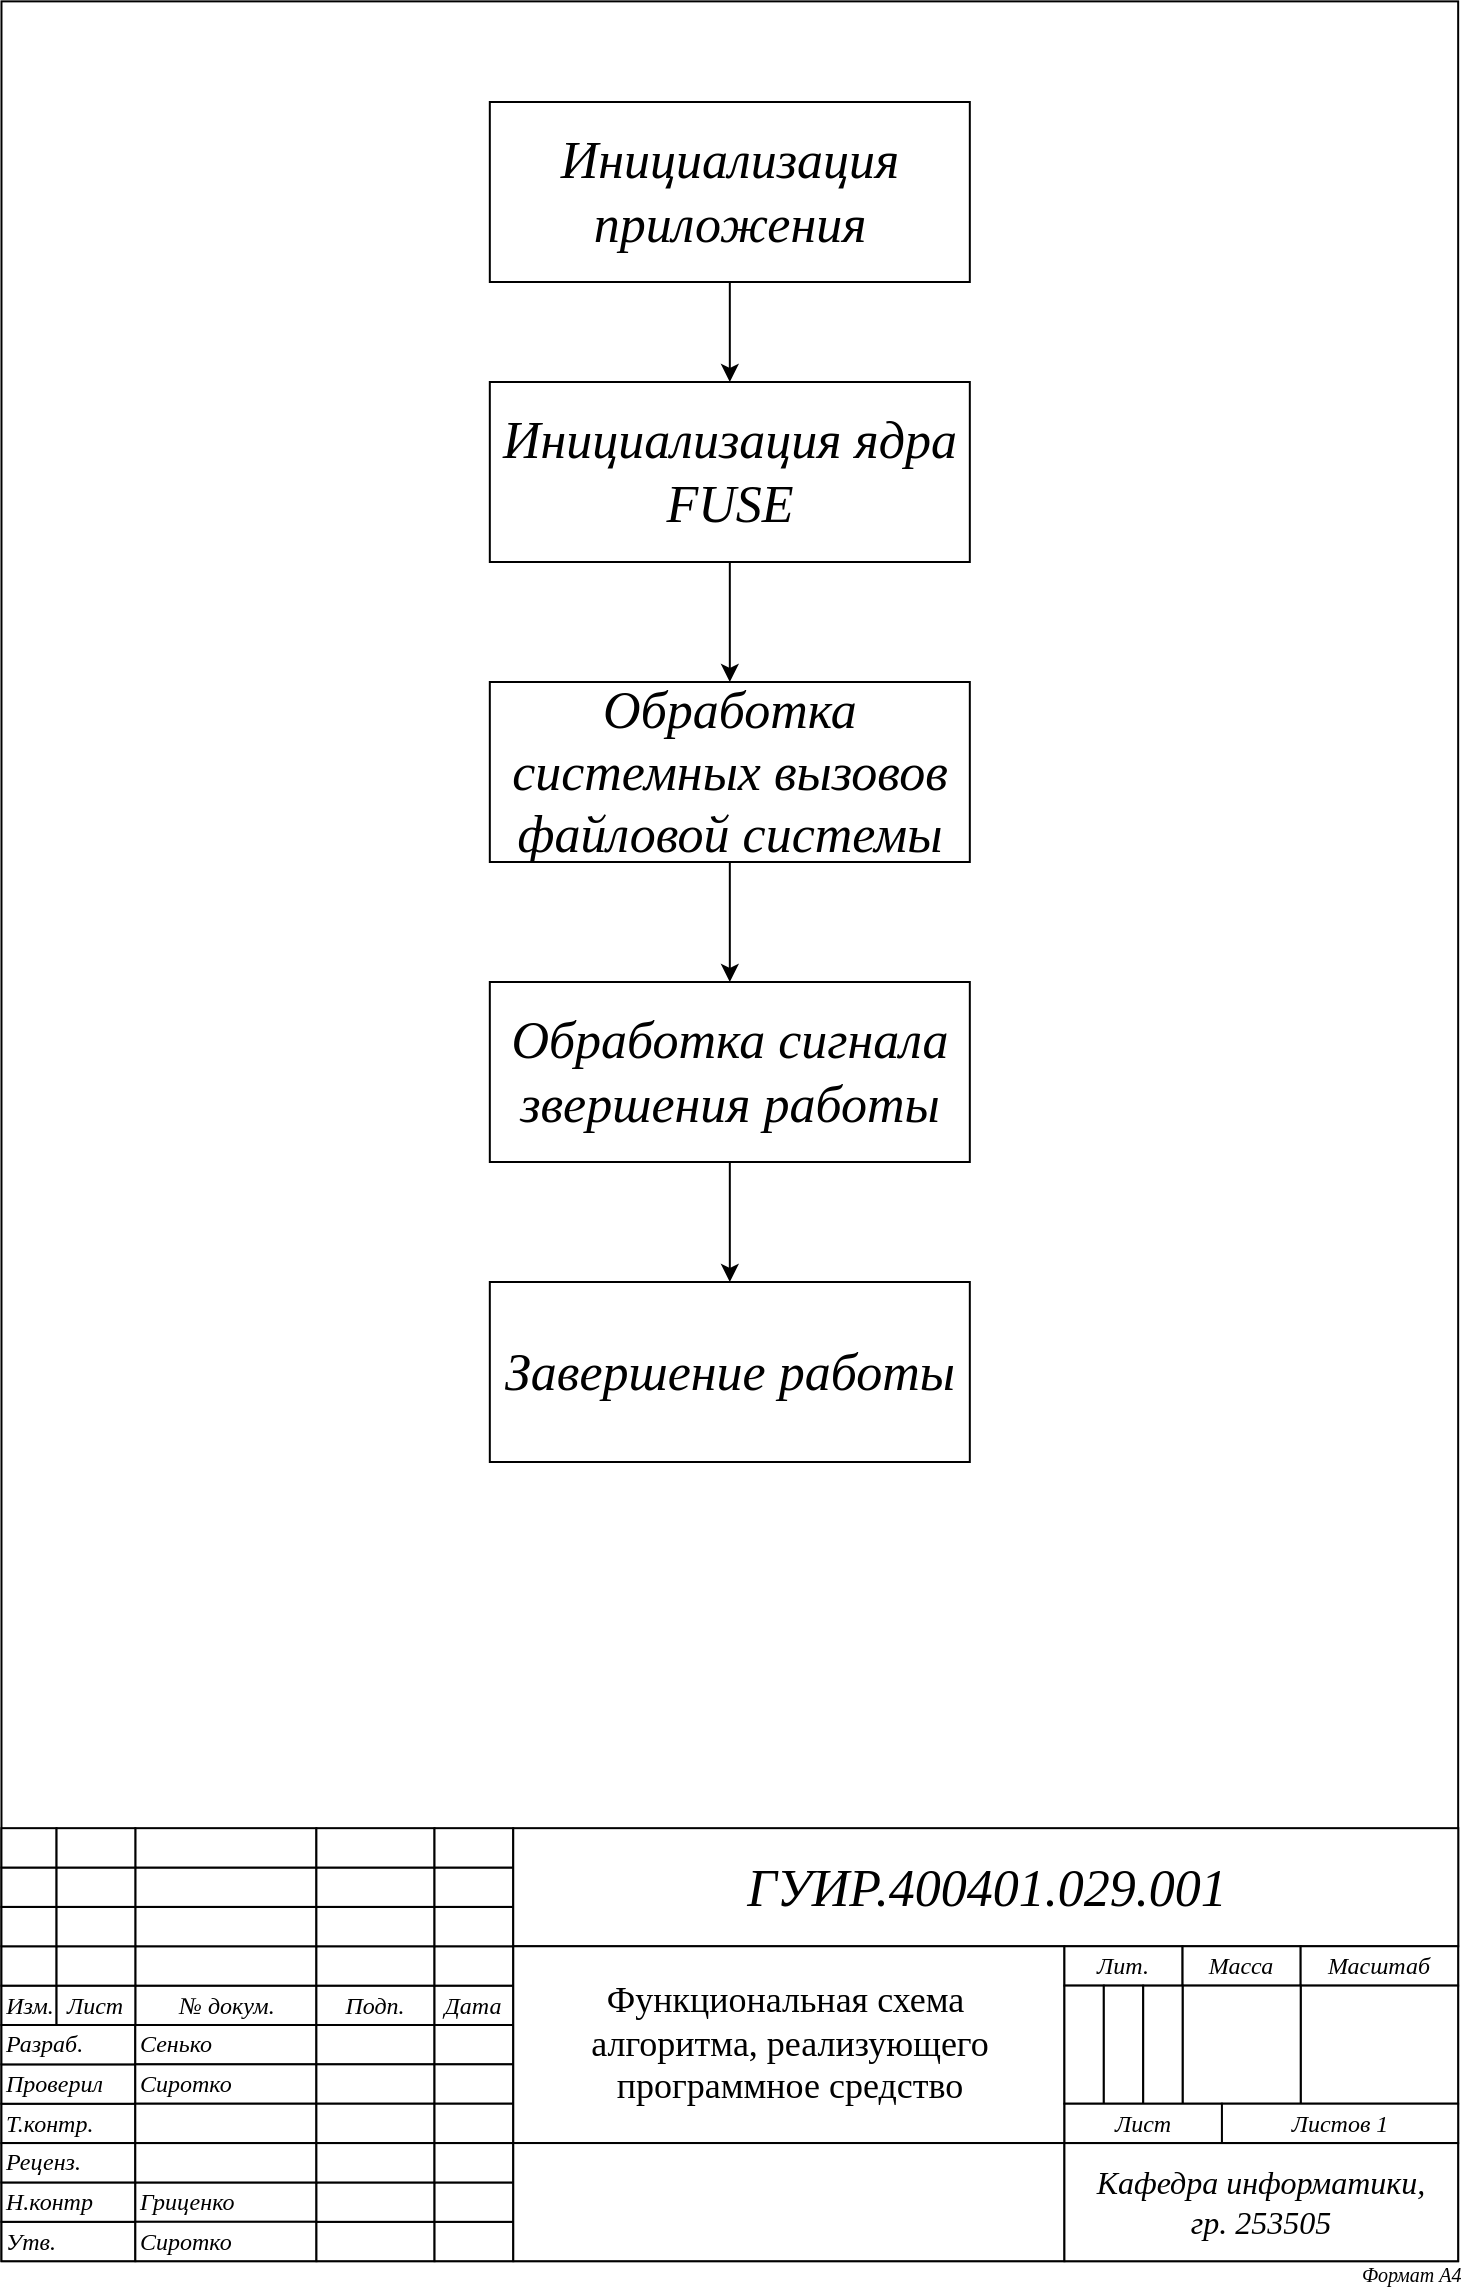 <mxfile version="26.1.1" pages="2">
  <diagram name="Функциональная схема" id="aAWpBZM7LtzTCQ4hbJxO">
    <mxGraphModel dx="3354" dy="1917" grid="1" gridSize="10" guides="1" tooltips="1" connect="1" arrows="1" fold="1" page="1" pageScale="1" pageWidth="827" pageHeight="1169" math="0" shadow="0">
      <root>
        <mxCell id="0" />
        <mxCell id="1" parent="0" />
        <mxCell id="QeNnaceMox0l2_mvA5aI-4" value="" style="rounded=0;whiteSpace=wrap;html=1;fillColor=none;fontFamily=Gost Type B;" parent="1" vertex="1">
          <mxGeometry x="78.74" y="19.685" width="728.345" height="1129.919" as="geometry" />
        </mxCell>
        <mxCell id="QeNnaceMox0l2_mvA5aI-53" value="" style="group;strokeWidth=2;fontFamily=Gost Type B;" parent="1" vertex="1" connectable="0">
          <mxGeometry x="78.72" y="933.08" width="740" height="216.525" as="geometry" />
        </mxCell>
        <mxCell id="QeNnaceMox0l2_mvA5aI-54" value="Утв." style="rounded=0;whiteSpace=wrap;html=1;fontFamily=Gost Type B;fontStyle=2;align=left;" parent="QeNnaceMox0l2_mvA5aI-53" vertex="1">
          <mxGeometry x="0.02" y="196.82" width="66.929" height="19.685" as="geometry" />
        </mxCell>
        <mxCell id="QeNnaceMox0l2_mvA5aI-55" value="Н.контр" style="rounded=0;whiteSpace=wrap;html=1;fontFamily=Gost Type B;fontStyle=2;align=left;" parent="QeNnaceMox0l2_mvA5aI-53" vertex="1">
          <mxGeometry x="0.02" y="177.14" width="66.929" height="19.685" as="geometry" />
        </mxCell>
        <mxCell id="QeNnaceMox0l2_mvA5aI-56" value="Т.контр." style="rounded=0;whiteSpace=wrap;html=1;fontFamily=Gost Type B;fontStyle=2;align=left;" parent="QeNnaceMox0l2_mvA5aI-53" vertex="1">
          <mxGeometry y="137.78" width="66.929" height="19.685" as="geometry" />
        </mxCell>
        <mxCell id="QeNnaceMox0l2_mvA5aI-57" value="Проверил" style="rounded=0;whiteSpace=wrap;html=1;fontFamily=Gost Type B;fontStyle=2;align=left;" parent="QeNnaceMox0l2_mvA5aI-53" vertex="1">
          <mxGeometry y="118.1" width="66.929" height="19.685" as="geometry" />
        </mxCell>
        <mxCell id="QeNnaceMox0l2_mvA5aI-58" value="Разраб." style="rounded=0;whiteSpace=wrap;html=1;fontFamily=Gost Type B;fontStyle=2;align=left;" parent="QeNnaceMox0l2_mvA5aI-53" vertex="1">
          <mxGeometry y="98.42" width="66.929" height="19.685" as="geometry" />
        </mxCell>
        <mxCell id="QeNnaceMox0l2_mvA5aI-59" value="Сенько" style="rounded=0;whiteSpace=wrap;html=1;fontFamily=Gost Type B;fontStyle=2;align=left;" parent="QeNnaceMox0l2_mvA5aI-53" vertex="1">
          <mxGeometry x="66.93" y="98.41" width="90.551" height="19.685" as="geometry" />
        </mxCell>
        <mxCell id="QeNnaceMox0l2_mvA5aI-60" value="Сиротко" style="rounded=0;whiteSpace=wrap;html=1;fontFamily=Gost Type B;fontStyle=2;align=left;" parent="QeNnaceMox0l2_mvA5aI-53" vertex="1">
          <mxGeometry x="66.93" y="118.09" width="90.551" height="19.685" as="geometry" />
        </mxCell>
        <mxCell id="QeNnaceMox0l2_mvA5aI-61" value="" style="rounded=0;whiteSpace=wrap;html=1;fontFamily=Gost Type B;fontStyle=2;align=left;" parent="QeNnaceMox0l2_mvA5aI-53" vertex="1">
          <mxGeometry x="66.93" y="137.79" width="90.551" height="19.685" as="geometry" />
        </mxCell>
        <mxCell id="QeNnaceMox0l2_mvA5aI-62" value="&lt;font style=&quot;font-size: 12px;&quot;&gt;Гриценко&lt;/font&gt;" style="rounded=0;whiteSpace=wrap;html=1;fontSize=10;fontFamily=Gost Type B;fontStyle=2;align=left;" parent="QeNnaceMox0l2_mvA5aI-53" vertex="1">
          <mxGeometry x="66.95" y="177.15" width="90.551" height="19.685" as="geometry" />
        </mxCell>
        <mxCell id="QeNnaceMox0l2_mvA5aI-63" value="Сиротко" style="rounded=0;whiteSpace=wrap;html=1;fontFamily=Gost Type B;fontStyle=2;align=left;" parent="QeNnaceMox0l2_mvA5aI-53" vertex="1">
          <mxGeometry x="66.95" y="196.82" width="90.551" height="19.685" as="geometry" />
        </mxCell>
        <mxCell id="QeNnaceMox0l2_mvA5aI-64" value="" style="rounded=0;whiteSpace=wrap;html=1;fontFamily=Gost Type B;fontStyle=2;align=left;" parent="QeNnaceMox0l2_mvA5aI-53" vertex="1">
          <mxGeometry x="157.5" y="196.82" width="59.055" height="19.685" as="geometry" />
        </mxCell>
        <mxCell id="QeNnaceMox0l2_mvA5aI-65" value="" style="rounded=0;whiteSpace=wrap;html=1;fontFamily=Gost Type B;fontStyle=2;align=left;" parent="QeNnaceMox0l2_mvA5aI-53" vertex="1">
          <mxGeometry x="157.48" y="98.41" width="59.055" height="19.685" as="geometry" />
        </mxCell>
        <mxCell id="QeNnaceMox0l2_mvA5aI-66" value="" style="rounded=0;whiteSpace=wrap;html=1;fontFamily=Gost Type B;fontStyle=2;align=left;" parent="QeNnaceMox0l2_mvA5aI-53" vertex="1">
          <mxGeometry x="157.48" y="118.09" width="59.055" height="19.685" as="geometry" />
        </mxCell>
        <mxCell id="QeNnaceMox0l2_mvA5aI-67" value="" style="rounded=0;whiteSpace=wrap;html=1;fontFamily=Gost Type B;fontStyle=2;align=left;" parent="QeNnaceMox0l2_mvA5aI-53" vertex="1">
          <mxGeometry x="157.48" y="137.79" width="59.055" height="19.685" as="geometry" />
        </mxCell>
        <mxCell id="QeNnaceMox0l2_mvA5aI-68" value="" style="rounded=0;whiteSpace=wrap;html=1;fontFamily=Gost Type B;fontStyle=2;align=left;" parent="QeNnaceMox0l2_mvA5aI-53" vertex="1">
          <mxGeometry x="157.5" y="177.15" width="59.055" height="19.685" as="geometry" />
        </mxCell>
        <mxCell id="QeNnaceMox0l2_mvA5aI-69" value="" style="rounded=0;whiteSpace=wrap;html=1;fontFamily=Gost Type B;fontStyle=2;align=left;" parent="QeNnaceMox0l2_mvA5aI-53" vertex="1">
          <mxGeometry x="216.55" y="196.82" width="39.37" height="19.685" as="geometry" />
        </mxCell>
        <mxCell id="QeNnaceMox0l2_mvA5aI-70" value="" style="rounded=0;whiteSpace=wrap;html=1;fontFamily=Gost Type B;fontStyle=2;align=left;" parent="QeNnaceMox0l2_mvA5aI-53" vertex="1">
          <mxGeometry x="216.53" y="98.41" width="39.37" height="19.685" as="geometry" />
        </mxCell>
        <mxCell id="QeNnaceMox0l2_mvA5aI-71" value="" style="rounded=0;whiteSpace=wrap;html=1;fontFamily=Gost Type B;fontStyle=2;align=left;" parent="QeNnaceMox0l2_mvA5aI-53" vertex="1">
          <mxGeometry x="216.53" y="118.09" width="39.37" height="19.685" as="geometry" />
        </mxCell>
        <mxCell id="QeNnaceMox0l2_mvA5aI-72" value="" style="rounded=0;whiteSpace=wrap;html=1;fontFamily=Gost Type B;fontStyle=2;align=left;" parent="QeNnaceMox0l2_mvA5aI-53" vertex="1">
          <mxGeometry x="216.53" y="137.79" width="39.37" height="19.685" as="geometry" />
        </mxCell>
        <mxCell id="QeNnaceMox0l2_mvA5aI-73" value="" style="rounded=0;whiteSpace=wrap;html=1;fontFamily=Gost Type B;fontStyle=2;align=left;" parent="QeNnaceMox0l2_mvA5aI-53" vertex="1">
          <mxGeometry x="216.55" y="177.15" width="39.37" height="19.685" as="geometry" />
        </mxCell>
        <mxCell id="QeNnaceMox0l2_mvA5aI-74" value="№ докум." style="rounded=0;whiteSpace=wrap;html=1;fontFamily=Gost Type B;fontStyle=2;align=center;" parent="QeNnaceMox0l2_mvA5aI-53" vertex="1">
          <mxGeometry x="66.93" y="78.73" width="90.551" height="19.685" as="geometry" />
        </mxCell>
        <mxCell id="QeNnaceMox0l2_mvA5aI-75" value="Подп." style="rounded=0;whiteSpace=wrap;html=1;fontFamily=Gost Type B;fontStyle=2;align=center;" parent="QeNnaceMox0l2_mvA5aI-53" vertex="1">
          <mxGeometry x="157.48" y="78.73" width="59.055" height="19.685" as="geometry" />
        </mxCell>
        <mxCell id="QeNnaceMox0l2_mvA5aI-76" value="Дата" style="rounded=0;whiteSpace=wrap;html=1;fontFamily=Gost Type B;fontStyle=2;align=center;" parent="QeNnaceMox0l2_mvA5aI-53" vertex="1">
          <mxGeometry x="216.53" y="78.73" width="39.37" height="19.685" as="geometry" />
        </mxCell>
        <mxCell id="QeNnaceMox0l2_mvA5aI-77" value="" style="rounded=0;whiteSpace=wrap;html=1;fontFamily=Gost Type B;fontStyle=2;align=left;" parent="QeNnaceMox0l2_mvA5aI-53" vertex="1">
          <mxGeometry x="66.93" y="59.05" width="90.551" height="19.685" as="geometry" />
        </mxCell>
        <mxCell id="QeNnaceMox0l2_mvA5aI-78" value="" style="rounded=0;whiteSpace=wrap;html=1;fontFamily=Gost Type B;fontStyle=2;align=left;" parent="QeNnaceMox0l2_mvA5aI-53" vertex="1">
          <mxGeometry x="157.48" y="59.05" width="59.055" height="19.685" as="geometry" />
        </mxCell>
        <mxCell id="QeNnaceMox0l2_mvA5aI-79" value="" style="rounded=0;whiteSpace=wrap;html=1;fontFamily=Gost Type B;fontStyle=2;align=left;" parent="QeNnaceMox0l2_mvA5aI-53" vertex="1">
          <mxGeometry x="216.53" y="59.05" width="39.37" height="19.685" as="geometry" />
        </mxCell>
        <mxCell id="QeNnaceMox0l2_mvA5aI-80" value="" style="rounded=0;whiteSpace=wrap;html=1;fontFamily=Gost Type B;fontStyle=2;align=left;" parent="QeNnaceMox0l2_mvA5aI-53" vertex="1">
          <mxGeometry x="66.93" y="39.37" width="90.551" height="19.685" as="geometry" />
        </mxCell>
        <mxCell id="QeNnaceMox0l2_mvA5aI-81" value="" style="rounded=0;whiteSpace=wrap;html=1;fontFamily=Gost Type B;fontStyle=2;align=left;" parent="QeNnaceMox0l2_mvA5aI-53" vertex="1">
          <mxGeometry x="157.48" y="39.37" width="59.055" height="19.685" as="geometry" />
        </mxCell>
        <mxCell id="QeNnaceMox0l2_mvA5aI-82" value="" style="rounded=0;whiteSpace=wrap;html=1;fontFamily=Gost Type B;fontStyle=2;align=left;" parent="QeNnaceMox0l2_mvA5aI-53" vertex="1">
          <mxGeometry x="216.53" y="39.37" width="39.37" height="19.685" as="geometry" />
        </mxCell>
        <mxCell id="QeNnaceMox0l2_mvA5aI-83" value="Изм." style="rounded=0;whiteSpace=wrap;html=1;fontFamily=Gost Type B;fontStyle=2;align=center;" parent="QeNnaceMox0l2_mvA5aI-53" vertex="1">
          <mxGeometry y="78.73" width="27.559" height="19.685" as="geometry" />
        </mxCell>
        <mxCell id="QeNnaceMox0l2_mvA5aI-84" value="Лист" style="rounded=0;whiteSpace=wrap;html=1;fontFamily=Gost Type B;fontStyle=2;align=center;" parent="QeNnaceMox0l2_mvA5aI-53" vertex="1">
          <mxGeometry x="27.56" y="78.73" width="39.37" height="19.685" as="geometry" />
        </mxCell>
        <mxCell id="QeNnaceMox0l2_mvA5aI-85" value="" style="rounded=0;whiteSpace=wrap;html=1;fontFamily=Gost Type B;fontStyle=2;align=left;" parent="QeNnaceMox0l2_mvA5aI-53" vertex="1">
          <mxGeometry y="59.05" width="27.559" height="19.685" as="geometry" />
        </mxCell>
        <mxCell id="QeNnaceMox0l2_mvA5aI-86" value="" style="rounded=0;whiteSpace=wrap;html=1;fontFamily=Gost Type B;fontStyle=2;align=left;" parent="QeNnaceMox0l2_mvA5aI-53" vertex="1">
          <mxGeometry x="27.56" y="59.05" width="39.37" height="19.685" as="geometry" />
        </mxCell>
        <mxCell id="QeNnaceMox0l2_mvA5aI-87" value="" style="rounded=0;whiteSpace=wrap;html=1;fontFamily=Gost Type B;fontStyle=2;align=left;" parent="QeNnaceMox0l2_mvA5aI-53" vertex="1">
          <mxGeometry y="39.37" width="27.559" height="19.685" as="geometry" />
        </mxCell>
        <mxCell id="QeNnaceMox0l2_mvA5aI-88" value="" style="rounded=0;whiteSpace=wrap;html=1;fontFamily=Gost Type B;fontStyle=2;align=left;" parent="QeNnaceMox0l2_mvA5aI-53" vertex="1">
          <mxGeometry x="27.56" y="39.37" width="39.37" height="19.685" as="geometry" />
        </mxCell>
        <mxCell id="QeNnaceMox0l2_mvA5aI-89" value="Реценз." style="rounded=0;whiteSpace=wrap;html=1;fontFamily=Gost Type B;fontStyle=2;align=left;" parent="QeNnaceMox0l2_mvA5aI-53" vertex="1">
          <mxGeometry y="157.46" width="66.929" height="19.685" as="geometry" />
        </mxCell>
        <mxCell id="QeNnaceMox0l2_mvA5aI-90" value="" style="rounded=0;whiteSpace=wrap;html=1;fontFamily=Gost Type B;fontStyle=2;align=left;" parent="QeNnaceMox0l2_mvA5aI-53" vertex="1">
          <mxGeometry x="66.93" y="157.47" width="90.551" height="19.685" as="geometry" />
        </mxCell>
        <mxCell id="QeNnaceMox0l2_mvA5aI-91" value="" style="rounded=0;whiteSpace=wrap;html=1;fontFamily=Gost Type B;fontStyle=2;align=left;" parent="QeNnaceMox0l2_mvA5aI-53" vertex="1">
          <mxGeometry x="157.48" y="157.47" width="59.055" height="19.685" as="geometry" />
        </mxCell>
        <mxCell id="QeNnaceMox0l2_mvA5aI-92" value="" style="rounded=0;whiteSpace=wrap;html=1;fontFamily=Gost Type B;fontStyle=2;align=left;" parent="QeNnaceMox0l2_mvA5aI-53" vertex="1">
          <mxGeometry x="216.53" y="157.47" width="39.37" height="19.685" as="geometry" />
        </mxCell>
        <mxCell id="QeNnaceMox0l2_mvA5aI-93" value="" style="rounded=0;whiteSpace=wrap;html=1;fontFamily=Gost Type B;fontStyle=2;align=left;" parent="QeNnaceMox0l2_mvA5aI-53" vertex="1">
          <mxGeometry x="66.93" y="19.68" width="90.551" height="19.685" as="geometry" />
        </mxCell>
        <mxCell id="QeNnaceMox0l2_mvA5aI-94" value="" style="rounded=0;whiteSpace=wrap;html=1;fontFamily=Gost Type B;fontStyle=2;align=left;" parent="QeNnaceMox0l2_mvA5aI-53" vertex="1">
          <mxGeometry x="157.48" y="19.68" width="59.055" height="19.685" as="geometry" />
        </mxCell>
        <mxCell id="QeNnaceMox0l2_mvA5aI-95" value="" style="rounded=0;whiteSpace=wrap;html=1;fontFamily=Gost Type B;fontStyle=2;align=left;" parent="QeNnaceMox0l2_mvA5aI-53" vertex="1">
          <mxGeometry x="216.53" y="19.68" width="39.37" height="19.685" as="geometry" />
        </mxCell>
        <mxCell id="QeNnaceMox0l2_mvA5aI-96" value="" style="rounded=0;whiteSpace=wrap;html=1;fontFamily=Gost Type B;fontStyle=2;align=left;" parent="QeNnaceMox0l2_mvA5aI-53" vertex="1">
          <mxGeometry x="66.93" width="90.551" height="19.685" as="geometry" />
        </mxCell>
        <mxCell id="QeNnaceMox0l2_mvA5aI-97" value="" style="rounded=0;whiteSpace=wrap;html=1;fontFamily=Gost Type B;fontStyle=2;align=left;" parent="QeNnaceMox0l2_mvA5aI-53" vertex="1">
          <mxGeometry x="157.48" width="59.055" height="19.685" as="geometry" />
        </mxCell>
        <mxCell id="QeNnaceMox0l2_mvA5aI-98" value="" style="rounded=0;whiteSpace=wrap;html=1;fontFamily=Gost Type B;fontStyle=2;align=left;" parent="QeNnaceMox0l2_mvA5aI-53" vertex="1">
          <mxGeometry x="216.53" width="39.37" height="19.685" as="geometry" />
        </mxCell>
        <mxCell id="QeNnaceMox0l2_mvA5aI-99" value="" style="rounded=0;whiteSpace=wrap;html=1;fontFamily=Gost Type B;fontStyle=2;align=left;" parent="QeNnaceMox0l2_mvA5aI-53" vertex="1">
          <mxGeometry y="19.68" width="27.559" height="19.685" as="geometry" />
        </mxCell>
        <mxCell id="QeNnaceMox0l2_mvA5aI-100" value="" style="rounded=0;whiteSpace=wrap;html=1;fontFamily=Gost Type B;fontStyle=2;align=left;" parent="QeNnaceMox0l2_mvA5aI-53" vertex="1">
          <mxGeometry x="27.56" y="19.68" width="39.37" height="19.685" as="geometry" />
        </mxCell>
        <mxCell id="QeNnaceMox0l2_mvA5aI-101" value="" style="rounded=0;whiteSpace=wrap;html=1;fontFamily=Gost Type B;fontStyle=2;align=left;" parent="QeNnaceMox0l2_mvA5aI-53" vertex="1">
          <mxGeometry width="27.559" height="19.685" as="geometry" />
        </mxCell>
        <mxCell id="QeNnaceMox0l2_mvA5aI-102" value="" style="rounded=0;whiteSpace=wrap;html=1;fontFamily=Gost Type B;fontStyle=2;align=left;" parent="QeNnaceMox0l2_mvA5aI-53" vertex="1">
          <mxGeometry x="27.56" width="39.37" height="19.685" as="geometry" />
        </mxCell>
        <mxCell id="QeNnaceMox0l2_mvA5aI-103" value="&lt;font style=&quot;font-size: 26px;&quot;&gt;ГУИР.400401.029.001&lt;/font&gt;" style="rounded=0;whiteSpace=wrap;html=1;fontFamily=Gost Type B;fontStyle=2;align=center;" parent="QeNnaceMox0l2_mvA5aI-53" vertex="1">
          <mxGeometry x="255.9" width="472.5" height="59.06" as="geometry" />
        </mxCell>
        <mxCell id="QeNnaceMox0l2_mvA5aI-104" value="&lt;span style=&quot;font-style: normal; text-align: start;&quot; lang=&quot;RU&quot;&gt;&lt;font style=&quot;font-size: 18px;&quot; face=&quot;Gost Type B&quot;&gt;Функциональная схема&amp;nbsp;&lt;/font&gt;&lt;/span&gt;&lt;div&gt;&lt;span style=&quot;font-style: normal; text-align: start;&quot; lang=&quot;RU&quot;&gt;&lt;font style=&quot;font-size: 18px;&quot; face=&quot;Gost Type B&quot;&gt;алгоритма, реализующего программное средство&lt;/font&gt;&lt;/span&gt;&lt;span style=&quot;font-size: medium; font-style: normal; text-align: start;&quot;&gt;&lt;/span&gt;&lt;/div&gt;" style="rounded=0;whiteSpace=wrap;html=1;fontFamily=Gost Type B;fontStyle=2;align=center;" parent="QeNnaceMox0l2_mvA5aI-53" vertex="1">
          <mxGeometry x="255.92" y="59.05" width="275.59" height="98.425" as="geometry" />
        </mxCell>
        <mxCell id="QeNnaceMox0l2_mvA5aI-105" value="" style="rounded=0;whiteSpace=wrap;html=1;fontFamily=Gost Type B;fontStyle=2;align=center;" parent="QeNnaceMox0l2_mvA5aI-53" vertex="1">
          <mxGeometry x="255.92" y="157.45" width="275.59" height="59.055" as="geometry" />
        </mxCell>
        <mxCell id="QeNnaceMox0l2_mvA5aI-107" value="Лит." style="rounded=0;whiteSpace=wrap;html=1;fontFamily=Gost Type B;fontStyle=2;align=center;" parent="QeNnaceMox0l2_mvA5aI-53" vertex="1">
          <mxGeometry x="531.49" y="59.05" width="59.055" height="19.685" as="geometry" />
        </mxCell>
        <mxCell id="QeNnaceMox0l2_mvA5aI-108" value="Масса" style="rounded=0;whiteSpace=wrap;html=1;fontFamily=Gost Type B;fontStyle=2;align=center;" parent="QeNnaceMox0l2_mvA5aI-53" vertex="1">
          <mxGeometry x="590.57" y="59.04" width="59.055" height="19.685" as="geometry" />
        </mxCell>
        <mxCell id="QeNnaceMox0l2_mvA5aI-109" value="Масштаб" style="rounded=0;whiteSpace=wrap;html=1;fontFamily=Gost Type B;fontStyle=2;align=center;" parent="QeNnaceMox0l2_mvA5aI-53" vertex="1">
          <mxGeometry x="649.61" y="59.04" width="78.74" height="19.685" as="geometry" />
        </mxCell>
        <mxCell id="QeNnaceMox0l2_mvA5aI-110" value="" style="rounded=0;whiteSpace=wrap;html=1;fontFamily=Gost Type B;fontStyle=2;align=center;fontSize=14;" parent="QeNnaceMox0l2_mvA5aI-53" vertex="1">
          <mxGeometry x="649.6" y="78.72" width="78.74" height="59.055" as="geometry" />
        </mxCell>
        <mxCell id="QeNnaceMox0l2_mvA5aI-111" value="" style="rounded=0;whiteSpace=wrap;html=1;fontFamily=Gost Type B;fontStyle=2;align=center;" parent="QeNnaceMox0l2_mvA5aI-53" vertex="1">
          <mxGeometry x="590.57" y="78.72" width="59.055" height="59.055" as="geometry" />
        </mxCell>
        <mxCell id="QeNnaceMox0l2_mvA5aI-112" value="" style="rounded=0;whiteSpace=wrap;html=1;fontFamily=Gost Type B;fontStyle=2;align=center;" parent="QeNnaceMox0l2_mvA5aI-53" vertex="1">
          <mxGeometry x="531.49" y="78.72" width="19.685" height="59.055" as="geometry" />
        </mxCell>
        <mxCell id="QeNnaceMox0l2_mvA5aI-113" value="" style="rounded=0;whiteSpace=wrap;html=1;fontFamily=Gost Type B;fontStyle=2;align=center;" parent="QeNnaceMox0l2_mvA5aI-53" vertex="1">
          <mxGeometry x="551.2" y="78.72" width="19.685" height="59.055" as="geometry" />
        </mxCell>
        <mxCell id="QeNnaceMox0l2_mvA5aI-114" value="" style="rounded=0;whiteSpace=wrap;html=1;fontFamily=Gost Type B;fontStyle=2;align=center;" parent="QeNnaceMox0l2_mvA5aI-53" vertex="1">
          <mxGeometry x="570.89" y="78.74" width="19.685" height="59.055" as="geometry" />
        </mxCell>
        <mxCell id="QeNnaceMox0l2_mvA5aI-115" value="Лист" style="rounded=0;whiteSpace=wrap;html=1;fontFamily=Gost Type B;fontStyle=2;align=center;" parent="QeNnaceMox0l2_mvA5aI-53" vertex="1">
          <mxGeometry x="531.52" y="137.79" width="78.74" height="19.685" as="geometry" />
        </mxCell>
        <mxCell id="QeNnaceMox0l2_mvA5aI-116" value="Листов 1" style="rounded=0;whiteSpace=wrap;html=1;fontFamily=Gost Type B;fontStyle=2;align=center;" parent="QeNnaceMox0l2_mvA5aI-53" vertex="1">
          <mxGeometry x="610.25" y="137.77" width="118.11" height="19.68" as="geometry" />
        </mxCell>
        <mxCell id="QeNnaceMox0l2_mvA5aI-117" value="&lt;font style=&quot;font-size: 16px;&quot;&gt;Кафедра информатики, &lt;br&gt;гр. 253505&lt;/font&gt;" style="rounded=0;whiteSpace=wrap;html=1;fontFamily=Gost Type B;fontStyle=2;align=center;" parent="QeNnaceMox0l2_mvA5aI-53" vertex="1">
          <mxGeometry x="531.49" y="157.47" width="196.85" height="59.055" as="geometry" />
        </mxCell>
        <mxCell id="QeNnaceMox0l2_mvA5aI-121" value="&lt;div style=&quot;text-align: center;&quot;&gt;&lt;span style=&quot;background-color: transparent; color: light-dark(rgb(0, 0, 0), rgb(255, 255, 255));&quot;&gt;&lt;font style=&quot;font-size: 10px;&quot; face=&quot;Gost Type B&quot;&gt;&lt;i style=&quot;&quot;&gt;Формат А4&lt;/i&gt;&lt;/font&gt;&lt;/span&gt;&lt;/div&gt;" style="text;whiteSpace=wrap;html=1;fontFamily=Helvetica;fontSize=12;fontColor=default;" parent="1" vertex="1">
          <mxGeometry x="757.09" y="1142" width="53.91" height="19" as="geometry" />
        </mxCell>
        <mxCell id="f4v3M9H08lEVxDOY3SXA-1" value="&lt;font face=&quot;GOST type B&quot; style=&quot;font-size: 26px;&quot;&gt;&lt;i style=&quot;&quot;&gt;Инициализация приложения&lt;/i&gt;&lt;/font&gt;" style="rounded=0;whiteSpace=wrap;html=1;" parent="1" vertex="1">
          <mxGeometry x="322.91" y="70" width="240" height="90" as="geometry" />
        </mxCell>
        <mxCell id="f4v3M9H08lEVxDOY3SXA-2" value="&lt;font face=&quot;GOST type B&quot; style=&quot;font-size: 26px;&quot;&gt;&lt;i style=&quot;&quot;&gt;Инициализация ядра FUSE&lt;/i&gt;&lt;/font&gt;" style="rounded=0;whiteSpace=wrap;html=1;" parent="1" vertex="1">
          <mxGeometry x="322.91" y="210" width="240" height="90" as="geometry" />
        </mxCell>
        <mxCell id="f4v3M9H08lEVxDOY3SXA-4" value="" style="endArrow=classic;html=1;rounded=0;exitX=0.5;exitY=1;exitDx=0;exitDy=0;entryX=0.5;entryY=0;entryDx=0;entryDy=0;" parent="1" source="f4v3M9H08lEVxDOY3SXA-1" target="f4v3M9H08lEVxDOY3SXA-2" edge="1">
          <mxGeometry width="50" height="50" relative="1" as="geometry">
            <mxPoint x="724.19" y="210" as="sourcePoint" />
            <mxPoint x="774.19" y="160" as="targetPoint" />
          </mxGeometry>
        </mxCell>
        <mxCell id="f4v3M9H08lEVxDOY3SXA-5" value="&lt;font face=&quot;GOST type B&quot;&gt;&lt;span style=&quot;font-size: 26px;&quot;&gt;&lt;i&gt;Обработка системных вызовов файловой системы&lt;/i&gt;&lt;/span&gt;&lt;/font&gt;" style="rounded=0;whiteSpace=wrap;html=1;" parent="1" vertex="1">
          <mxGeometry x="322.91" y="360" width="240" height="90" as="geometry" />
        </mxCell>
        <mxCell id="f4v3M9H08lEVxDOY3SXA-7" value="" style="endArrow=classic;html=1;rounded=0;exitX=0.5;exitY=1;exitDx=0;exitDy=0;entryX=0.5;entryY=0;entryDx=0;entryDy=0;" parent="1" source="f4v3M9H08lEVxDOY3SXA-2" target="f4v3M9H08lEVxDOY3SXA-5" edge="1">
          <mxGeometry width="50" height="50" relative="1" as="geometry">
            <mxPoint x="774.19" y="340" as="sourcePoint" />
            <mxPoint x="824.19" y="290" as="targetPoint" />
          </mxGeometry>
        </mxCell>
        <mxCell id="f4v3M9H08lEVxDOY3SXA-8" value="&lt;font face=&quot;GOST type B&quot;&gt;&lt;span style=&quot;font-size: 26px;&quot;&gt;&lt;i&gt;Обработка сигнала звершения работы&lt;/i&gt;&lt;/span&gt;&lt;/font&gt;" style="rounded=0;whiteSpace=wrap;html=1;" parent="1" vertex="1">
          <mxGeometry x="322.91" y="510" width="240" height="90" as="geometry" />
        </mxCell>
        <mxCell id="f4v3M9H08lEVxDOY3SXA-10" value="" style="endArrow=classic;html=1;rounded=0;exitX=0.5;exitY=1;exitDx=0;exitDy=0;entryX=0.5;entryY=0;entryDx=0;entryDy=0;" parent="1" source="f4v3M9H08lEVxDOY3SXA-5" target="f4v3M9H08lEVxDOY3SXA-8" edge="1">
          <mxGeometry width="50" height="50" relative="1" as="geometry">
            <mxPoint x="453.19" y="300" as="sourcePoint" />
            <mxPoint x="453.19" y="370" as="targetPoint" />
          </mxGeometry>
        </mxCell>
        <mxCell id="f4v3M9H08lEVxDOY3SXA-11" value="&lt;font face=&quot;GOST type B&quot;&gt;&lt;span style=&quot;font-size: 26px;&quot;&gt;&lt;i&gt;Завершение работы&lt;/i&gt;&lt;/span&gt;&lt;/font&gt;" style="rounded=0;whiteSpace=wrap;html=1;" parent="1" vertex="1">
          <mxGeometry x="322.91" y="660" width="240" height="90" as="geometry" />
        </mxCell>
        <mxCell id="f4v3M9H08lEVxDOY3SXA-12" value="" style="endArrow=classic;html=1;rounded=0;exitX=0.5;exitY=1;exitDx=0;exitDy=0;entryX=0.5;entryY=0;entryDx=0;entryDy=0;" parent="1" source="f4v3M9H08lEVxDOY3SXA-8" target="f4v3M9H08lEVxDOY3SXA-11" edge="1">
          <mxGeometry width="50" height="50" relative="1" as="geometry">
            <mxPoint x="220" y="690" as="sourcePoint" />
            <mxPoint x="270" y="640" as="targetPoint" />
          </mxGeometry>
        </mxCell>
      </root>
    </mxGraphModel>
  </diagram>
  <diagram name="Схема алгоритма" id="jqmgMdGXXem9CNiq-k_M">
    <mxGraphModel dx="1917" dy="1095" grid="1" gridSize="10" guides="1" tooltips="1" connect="1" arrows="1" fold="1" page="1" pageScale="1" pageWidth="827" pageHeight="1169" math="0" shadow="0">
      <root>
        <mxCell id="TkMj4FX2ceQhgoEo25rc-0" />
        <mxCell id="TkMj4FX2ceQhgoEo25rc-1" parent="TkMj4FX2ceQhgoEo25rc-0" />
        <mxCell id="TkMj4FX2ceQhgoEo25rc-2" value="" style="rounded=0;whiteSpace=wrap;html=1;fillColor=none;fontFamily=Gost Type B;" parent="TkMj4FX2ceQhgoEo25rc-1" vertex="1">
          <mxGeometry x="78.74" y="19.685" width="728.345" height="1129.919" as="geometry" />
        </mxCell>
        <mxCell id="TkMj4FX2ceQhgoEo25rc-3" value="" style="group;strokeWidth=2;fontFamily=Gost Type B;" parent="TkMj4FX2ceQhgoEo25rc-1" vertex="1" connectable="0">
          <mxGeometry x="78.72" y="933.08" width="740" height="216.525" as="geometry" />
        </mxCell>
        <mxCell id="TkMj4FX2ceQhgoEo25rc-4" value="Утв." style="rounded=0;whiteSpace=wrap;html=1;fontFamily=Gost Type B;fontStyle=2;align=left;" parent="TkMj4FX2ceQhgoEo25rc-3" vertex="1">
          <mxGeometry x="0.02" y="196.82" width="66.929" height="19.685" as="geometry" />
        </mxCell>
        <mxCell id="TkMj4FX2ceQhgoEo25rc-5" value="Н.контр" style="rounded=0;whiteSpace=wrap;html=1;fontFamily=Gost Type B;fontStyle=2;align=left;" parent="TkMj4FX2ceQhgoEo25rc-3" vertex="1">
          <mxGeometry x="0.02" y="177.14" width="66.929" height="19.685" as="geometry" />
        </mxCell>
        <mxCell id="TkMj4FX2ceQhgoEo25rc-6" value="Т.контр." style="rounded=0;whiteSpace=wrap;html=1;fontFamily=Gost Type B;fontStyle=2;align=left;" parent="TkMj4FX2ceQhgoEo25rc-3" vertex="1">
          <mxGeometry y="137.78" width="66.929" height="19.685" as="geometry" />
        </mxCell>
        <mxCell id="TkMj4FX2ceQhgoEo25rc-7" value="Проверил" style="rounded=0;whiteSpace=wrap;html=1;fontFamily=Gost Type B;fontStyle=2;align=left;" parent="TkMj4FX2ceQhgoEo25rc-3" vertex="1">
          <mxGeometry y="118.1" width="66.929" height="19.685" as="geometry" />
        </mxCell>
        <mxCell id="TkMj4FX2ceQhgoEo25rc-8" value="Разраб." style="rounded=0;whiteSpace=wrap;html=1;fontFamily=Gost Type B;fontStyle=2;align=left;" parent="TkMj4FX2ceQhgoEo25rc-3" vertex="1">
          <mxGeometry y="98.42" width="66.929" height="19.685" as="geometry" />
        </mxCell>
        <mxCell id="TkMj4FX2ceQhgoEo25rc-9" value="Шумский" style="rounded=0;whiteSpace=wrap;html=1;fontFamily=Gost Type B;fontStyle=2;align=left;" parent="TkMj4FX2ceQhgoEo25rc-3" vertex="1">
          <mxGeometry x="66.93" y="98.41" width="90.551" height="19.685" as="geometry" />
        </mxCell>
        <mxCell id="TkMj4FX2ceQhgoEo25rc-10" value="Сиротко" style="rounded=0;whiteSpace=wrap;html=1;fontFamily=Gost Type B;fontStyle=2;align=left;" parent="TkMj4FX2ceQhgoEo25rc-3" vertex="1">
          <mxGeometry x="66.93" y="118.09" width="90.551" height="19.685" as="geometry" />
        </mxCell>
        <mxCell id="TkMj4FX2ceQhgoEo25rc-11" value="" style="rounded=0;whiteSpace=wrap;html=1;fontFamily=Gost Type B;fontStyle=2;align=left;" parent="TkMj4FX2ceQhgoEo25rc-3" vertex="1">
          <mxGeometry x="66.93" y="137.79" width="90.551" height="19.685" as="geometry" />
        </mxCell>
        <mxCell id="TkMj4FX2ceQhgoEo25rc-12" value="&lt;font style=&quot;font-size: 12px;&quot;&gt;Гриценко&lt;/font&gt;" style="rounded=0;whiteSpace=wrap;html=1;fontSize=10;fontFamily=Gost Type B;fontStyle=2;align=left;" parent="TkMj4FX2ceQhgoEo25rc-3" vertex="1">
          <mxGeometry x="66.95" y="177.15" width="90.551" height="19.685" as="geometry" />
        </mxCell>
        <mxCell id="TkMj4FX2ceQhgoEo25rc-13" value="Сиротко" style="rounded=0;whiteSpace=wrap;html=1;fontFamily=Gost Type B;fontStyle=2;align=left;" parent="TkMj4FX2ceQhgoEo25rc-3" vertex="1">
          <mxGeometry x="66.95" y="196.82" width="90.551" height="19.685" as="geometry" />
        </mxCell>
        <mxCell id="TkMj4FX2ceQhgoEo25rc-14" value="" style="rounded=0;whiteSpace=wrap;html=1;fontFamily=Gost Type B;fontStyle=2;align=left;" parent="TkMj4FX2ceQhgoEo25rc-3" vertex="1">
          <mxGeometry x="157.5" y="196.82" width="59.055" height="19.685" as="geometry" />
        </mxCell>
        <mxCell id="TkMj4FX2ceQhgoEo25rc-15" value="" style="rounded=0;whiteSpace=wrap;html=1;fontFamily=Gost Type B;fontStyle=2;align=left;" parent="TkMj4FX2ceQhgoEo25rc-3" vertex="1">
          <mxGeometry x="157.48" y="98.41" width="59.055" height="19.685" as="geometry" />
        </mxCell>
        <mxCell id="TkMj4FX2ceQhgoEo25rc-16" value="" style="rounded=0;whiteSpace=wrap;html=1;fontFamily=Gost Type B;fontStyle=2;align=left;" parent="TkMj4FX2ceQhgoEo25rc-3" vertex="1">
          <mxGeometry x="157.48" y="118.09" width="59.055" height="19.685" as="geometry" />
        </mxCell>
        <mxCell id="TkMj4FX2ceQhgoEo25rc-17" value="" style="rounded=0;whiteSpace=wrap;html=1;fontFamily=Gost Type B;fontStyle=2;align=left;" parent="TkMj4FX2ceQhgoEo25rc-3" vertex="1">
          <mxGeometry x="157.48" y="137.79" width="59.055" height="19.685" as="geometry" />
        </mxCell>
        <mxCell id="TkMj4FX2ceQhgoEo25rc-18" value="" style="rounded=0;whiteSpace=wrap;html=1;fontFamily=Gost Type B;fontStyle=2;align=left;" parent="TkMj4FX2ceQhgoEo25rc-3" vertex="1">
          <mxGeometry x="157.5" y="177.15" width="59.055" height="19.685" as="geometry" />
        </mxCell>
        <mxCell id="TkMj4FX2ceQhgoEo25rc-19" value="" style="rounded=0;whiteSpace=wrap;html=1;fontFamily=Gost Type B;fontStyle=2;align=left;" parent="TkMj4FX2ceQhgoEo25rc-3" vertex="1">
          <mxGeometry x="216.55" y="196.82" width="39.37" height="19.685" as="geometry" />
        </mxCell>
        <mxCell id="TkMj4FX2ceQhgoEo25rc-20" value="" style="rounded=0;whiteSpace=wrap;html=1;fontFamily=Gost Type B;fontStyle=2;align=left;" parent="TkMj4FX2ceQhgoEo25rc-3" vertex="1">
          <mxGeometry x="216.53" y="98.41" width="39.37" height="19.685" as="geometry" />
        </mxCell>
        <mxCell id="TkMj4FX2ceQhgoEo25rc-21" value="" style="rounded=0;whiteSpace=wrap;html=1;fontFamily=Gost Type B;fontStyle=2;align=left;" parent="TkMj4FX2ceQhgoEo25rc-3" vertex="1">
          <mxGeometry x="216.53" y="118.09" width="39.37" height="19.685" as="geometry" />
        </mxCell>
        <mxCell id="TkMj4FX2ceQhgoEo25rc-22" value="" style="rounded=0;whiteSpace=wrap;html=1;fontFamily=Gost Type B;fontStyle=2;align=left;" parent="TkMj4FX2ceQhgoEo25rc-3" vertex="1">
          <mxGeometry x="216.53" y="137.79" width="39.37" height="19.685" as="geometry" />
        </mxCell>
        <mxCell id="TkMj4FX2ceQhgoEo25rc-23" value="" style="rounded=0;whiteSpace=wrap;html=1;fontFamily=Gost Type B;fontStyle=2;align=left;" parent="TkMj4FX2ceQhgoEo25rc-3" vertex="1">
          <mxGeometry x="216.55" y="177.15" width="39.37" height="19.685" as="geometry" />
        </mxCell>
        <mxCell id="TkMj4FX2ceQhgoEo25rc-24" value="№ докум." style="rounded=0;whiteSpace=wrap;html=1;fontFamily=Gost Type B;fontStyle=2;align=center;" parent="TkMj4FX2ceQhgoEo25rc-3" vertex="1">
          <mxGeometry x="66.93" y="78.73" width="90.551" height="19.685" as="geometry" />
        </mxCell>
        <mxCell id="TkMj4FX2ceQhgoEo25rc-25" value="Подп." style="rounded=0;whiteSpace=wrap;html=1;fontFamily=Gost Type B;fontStyle=2;align=center;" parent="TkMj4FX2ceQhgoEo25rc-3" vertex="1">
          <mxGeometry x="157.48" y="78.73" width="59.055" height="19.685" as="geometry" />
        </mxCell>
        <mxCell id="TkMj4FX2ceQhgoEo25rc-26" value="Дата" style="rounded=0;whiteSpace=wrap;html=1;fontFamily=Gost Type B;fontStyle=2;align=center;" parent="TkMj4FX2ceQhgoEo25rc-3" vertex="1">
          <mxGeometry x="216.53" y="78.73" width="39.37" height="19.685" as="geometry" />
        </mxCell>
        <mxCell id="TkMj4FX2ceQhgoEo25rc-27" value="" style="rounded=0;whiteSpace=wrap;html=1;fontFamily=Gost Type B;fontStyle=2;align=left;" parent="TkMj4FX2ceQhgoEo25rc-3" vertex="1">
          <mxGeometry x="66.93" y="59.05" width="90.551" height="19.685" as="geometry" />
        </mxCell>
        <mxCell id="TkMj4FX2ceQhgoEo25rc-28" value="" style="rounded=0;whiteSpace=wrap;html=1;fontFamily=Gost Type B;fontStyle=2;align=left;" parent="TkMj4FX2ceQhgoEo25rc-3" vertex="1">
          <mxGeometry x="157.48" y="59.05" width="59.055" height="19.685" as="geometry" />
        </mxCell>
        <mxCell id="TkMj4FX2ceQhgoEo25rc-29" value="" style="rounded=0;whiteSpace=wrap;html=1;fontFamily=Gost Type B;fontStyle=2;align=left;" parent="TkMj4FX2ceQhgoEo25rc-3" vertex="1">
          <mxGeometry x="216.53" y="59.05" width="39.37" height="19.685" as="geometry" />
        </mxCell>
        <mxCell id="TkMj4FX2ceQhgoEo25rc-30" value="" style="rounded=0;whiteSpace=wrap;html=1;fontFamily=Gost Type B;fontStyle=2;align=left;" parent="TkMj4FX2ceQhgoEo25rc-3" vertex="1">
          <mxGeometry x="66.93" y="39.37" width="90.551" height="19.685" as="geometry" />
        </mxCell>
        <mxCell id="TkMj4FX2ceQhgoEo25rc-31" value="" style="rounded=0;whiteSpace=wrap;html=1;fontFamily=Gost Type B;fontStyle=2;align=left;" parent="TkMj4FX2ceQhgoEo25rc-3" vertex="1">
          <mxGeometry x="157.48" y="39.37" width="59.055" height="19.685" as="geometry" />
        </mxCell>
        <mxCell id="TkMj4FX2ceQhgoEo25rc-32" value="" style="rounded=0;whiteSpace=wrap;html=1;fontFamily=Gost Type B;fontStyle=2;align=left;" parent="TkMj4FX2ceQhgoEo25rc-3" vertex="1">
          <mxGeometry x="216.53" y="39.37" width="39.37" height="19.685" as="geometry" />
        </mxCell>
        <mxCell id="TkMj4FX2ceQhgoEo25rc-33" value="Изм." style="rounded=0;whiteSpace=wrap;html=1;fontFamily=Gost Type B;fontStyle=2;align=center;" parent="TkMj4FX2ceQhgoEo25rc-3" vertex="1">
          <mxGeometry y="78.73" width="27.559" height="19.685" as="geometry" />
        </mxCell>
        <mxCell id="TkMj4FX2ceQhgoEo25rc-34" value="Лист" style="rounded=0;whiteSpace=wrap;html=1;fontFamily=Gost Type B;fontStyle=2;align=center;" parent="TkMj4FX2ceQhgoEo25rc-3" vertex="1">
          <mxGeometry x="27.56" y="78.73" width="39.37" height="19.685" as="geometry" />
        </mxCell>
        <mxCell id="TkMj4FX2ceQhgoEo25rc-35" value="" style="rounded=0;whiteSpace=wrap;html=1;fontFamily=Gost Type B;fontStyle=2;align=left;" parent="TkMj4FX2ceQhgoEo25rc-3" vertex="1">
          <mxGeometry y="59.05" width="27.559" height="19.685" as="geometry" />
        </mxCell>
        <mxCell id="TkMj4FX2ceQhgoEo25rc-36" value="" style="rounded=0;whiteSpace=wrap;html=1;fontFamily=Gost Type B;fontStyle=2;align=left;" parent="TkMj4FX2ceQhgoEo25rc-3" vertex="1">
          <mxGeometry x="27.56" y="59.05" width="39.37" height="19.685" as="geometry" />
        </mxCell>
        <mxCell id="TkMj4FX2ceQhgoEo25rc-37" value="" style="rounded=0;whiteSpace=wrap;html=1;fontFamily=Gost Type B;fontStyle=2;align=left;" parent="TkMj4FX2ceQhgoEo25rc-3" vertex="1">
          <mxGeometry y="39.37" width="27.559" height="19.685" as="geometry" />
        </mxCell>
        <mxCell id="TkMj4FX2ceQhgoEo25rc-38" value="" style="rounded=0;whiteSpace=wrap;html=1;fontFamily=Gost Type B;fontStyle=2;align=left;" parent="TkMj4FX2ceQhgoEo25rc-3" vertex="1">
          <mxGeometry x="27.56" y="39.37" width="39.37" height="19.685" as="geometry" />
        </mxCell>
        <mxCell id="TkMj4FX2ceQhgoEo25rc-39" value="Реценз." style="rounded=0;whiteSpace=wrap;html=1;fontFamily=Gost Type B;fontStyle=2;align=left;" parent="TkMj4FX2ceQhgoEo25rc-3" vertex="1">
          <mxGeometry y="157.46" width="66.929" height="19.685" as="geometry" />
        </mxCell>
        <mxCell id="TkMj4FX2ceQhgoEo25rc-40" value="" style="rounded=0;whiteSpace=wrap;html=1;fontFamily=Gost Type B;fontStyle=2;align=left;" parent="TkMj4FX2ceQhgoEo25rc-3" vertex="1">
          <mxGeometry x="66.93" y="157.47" width="90.551" height="19.685" as="geometry" />
        </mxCell>
        <mxCell id="TkMj4FX2ceQhgoEo25rc-41" value="" style="rounded=0;whiteSpace=wrap;html=1;fontFamily=Gost Type B;fontStyle=2;align=left;" parent="TkMj4FX2ceQhgoEo25rc-3" vertex="1">
          <mxGeometry x="157.48" y="157.47" width="59.055" height="19.685" as="geometry" />
        </mxCell>
        <mxCell id="TkMj4FX2ceQhgoEo25rc-42" value="" style="rounded=0;whiteSpace=wrap;html=1;fontFamily=Gost Type B;fontStyle=2;align=left;" parent="TkMj4FX2ceQhgoEo25rc-3" vertex="1">
          <mxGeometry x="216.53" y="157.47" width="39.37" height="19.685" as="geometry" />
        </mxCell>
        <mxCell id="TkMj4FX2ceQhgoEo25rc-43" value="" style="rounded=0;whiteSpace=wrap;html=1;fontFamily=Gost Type B;fontStyle=2;align=left;" parent="TkMj4FX2ceQhgoEo25rc-3" vertex="1">
          <mxGeometry x="66.93" y="19.68" width="90.551" height="19.685" as="geometry" />
        </mxCell>
        <mxCell id="TkMj4FX2ceQhgoEo25rc-44" value="" style="rounded=0;whiteSpace=wrap;html=1;fontFamily=Gost Type B;fontStyle=2;align=left;" parent="TkMj4FX2ceQhgoEo25rc-3" vertex="1">
          <mxGeometry x="157.48" y="19.68" width="59.055" height="19.685" as="geometry" />
        </mxCell>
        <mxCell id="TkMj4FX2ceQhgoEo25rc-45" value="" style="rounded=0;whiteSpace=wrap;html=1;fontFamily=Gost Type B;fontStyle=2;align=left;" parent="TkMj4FX2ceQhgoEo25rc-3" vertex="1">
          <mxGeometry x="216.53" y="19.68" width="39.37" height="19.685" as="geometry" />
        </mxCell>
        <mxCell id="TkMj4FX2ceQhgoEo25rc-46" value="" style="rounded=0;whiteSpace=wrap;html=1;fontFamily=Gost Type B;fontStyle=2;align=left;" parent="TkMj4FX2ceQhgoEo25rc-3" vertex="1">
          <mxGeometry x="66.93" width="90.551" height="19.685" as="geometry" />
        </mxCell>
        <mxCell id="TkMj4FX2ceQhgoEo25rc-47" value="" style="rounded=0;whiteSpace=wrap;html=1;fontFamily=Gost Type B;fontStyle=2;align=left;" parent="TkMj4FX2ceQhgoEo25rc-3" vertex="1">
          <mxGeometry x="157.48" width="59.055" height="19.685" as="geometry" />
        </mxCell>
        <mxCell id="TkMj4FX2ceQhgoEo25rc-48" value="" style="rounded=0;whiteSpace=wrap;html=1;fontFamily=Gost Type B;fontStyle=2;align=left;" parent="TkMj4FX2ceQhgoEo25rc-3" vertex="1">
          <mxGeometry x="216.53" width="39.37" height="19.685" as="geometry" />
        </mxCell>
        <mxCell id="TkMj4FX2ceQhgoEo25rc-49" value="" style="rounded=0;whiteSpace=wrap;html=1;fontFamily=Gost Type B;fontStyle=2;align=left;" parent="TkMj4FX2ceQhgoEo25rc-3" vertex="1">
          <mxGeometry y="19.68" width="27.559" height="19.685" as="geometry" />
        </mxCell>
        <mxCell id="TkMj4FX2ceQhgoEo25rc-50" value="" style="rounded=0;whiteSpace=wrap;html=1;fontFamily=Gost Type B;fontStyle=2;align=left;" parent="TkMj4FX2ceQhgoEo25rc-3" vertex="1">
          <mxGeometry x="27.56" y="19.68" width="39.37" height="19.685" as="geometry" />
        </mxCell>
        <mxCell id="TkMj4FX2ceQhgoEo25rc-51" value="" style="rounded=0;whiteSpace=wrap;html=1;fontFamily=Gost Type B;fontStyle=2;align=left;" parent="TkMj4FX2ceQhgoEo25rc-3" vertex="1">
          <mxGeometry width="27.559" height="19.685" as="geometry" />
        </mxCell>
        <mxCell id="TkMj4FX2ceQhgoEo25rc-52" value="" style="rounded=0;whiteSpace=wrap;html=1;fontFamily=Gost Type B;fontStyle=2;align=left;" parent="TkMj4FX2ceQhgoEo25rc-3" vertex="1">
          <mxGeometry x="27.56" width="39.37" height="19.685" as="geometry" />
        </mxCell>
        <mxCell id="TkMj4FX2ceQhgoEo25rc-53" value="&lt;font style=&quot;font-size: 26px;&quot;&gt;ГУИР.400401.029.002&lt;/font&gt;" style="rounded=0;whiteSpace=wrap;html=1;fontFamily=Gost Type B;fontStyle=2;align=center;" parent="TkMj4FX2ceQhgoEo25rc-3" vertex="1">
          <mxGeometry x="255.9" width="472.5" height="59.06" as="geometry" />
        </mxCell>
        <mxCell id="TkMj4FX2ceQhgoEo25rc-54" value="&lt;span style=&quot;font-style: normal; text-align: start;&quot; lang=&quot;RU&quot;&gt;&lt;font style=&quot;font-size: 18px;&quot; face=&quot;Gost Type B&quot;&gt;Блок схема алгоритма&lt;/font&gt;&lt;/span&gt;&lt;span style=&quot;font-size: medium; font-style: normal; text-align: start;&quot;&gt;&lt;/span&gt;" style="rounded=0;whiteSpace=wrap;html=1;fontFamily=Gost Type B;fontStyle=2;align=center;" parent="TkMj4FX2ceQhgoEo25rc-3" vertex="1">
          <mxGeometry x="255.92" y="59.05" width="275.59" height="98.425" as="geometry" />
        </mxCell>
        <mxCell id="TkMj4FX2ceQhgoEo25rc-55" value="" style="rounded=0;whiteSpace=wrap;html=1;fontFamily=Gost Type B;fontStyle=2;align=center;" parent="TkMj4FX2ceQhgoEo25rc-3" vertex="1">
          <mxGeometry x="255.92" y="157.45" width="275.59" height="59.055" as="geometry" />
        </mxCell>
        <mxCell id="TkMj4FX2ceQhgoEo25rc-56" value="Лит." style="rounded=0;whiteSpace=wrap;html=1;fontFamily=Gost Type B;fontStyle=2;align=center;" parent="TkMj4FX2ceQhgoEo25rc-3" vertex="1">
          <mxGeometry x="531.49" y="59.05" width="59.055" height="19.685" as="geometry" />
        </mxCell>
        <mxCell id="TkMj4FX2ceQhgoEo25rc-57" value="Масса" style="rounded=0;whiteSpace=wrap;html=1;fontFamily=Gost Type B;fontStyle=2;align=center;" parent="TkMj4FX2ceQhgoEo25rc-3" vertex="1">
          <mxGeometry x="590.57" y="59.04" width="59.055" height="19.685" as="geometry" />
        </mxCell>
        <mxCell id="TkMj4FX2ceQhgoEo25rc-58" value="Масштаб" style="rounded=0;whiteSpace=wrap;html=1;fontFamily=Gost Type B;fontStyle=2;align=center;" parent="TkMj4FX2ceQhgoEo25rc-3" vertex="1">
          <mxGeometry x="649.61" y="59.04" width="78.74" height="19.685" as="geometry" />
        </mxCell>
        <mxCell id="TkMj4FX2ceQhgoEo25rc-59" value="" style="rounded=0;whiteSpace=wrap;html=1;fontFamily=Gost Type B;fontStyle=2;align=center;fontSize=14;" parent="TkMj4FX2ceQhgoEo25rc-3" vertex="1">
          <mxGeometry x="649.6" y="78.72" width="78.74" height="59.055" as="geometry" />
        </mxCell>
        <mxCell id="TkMj4FX2ceQhgoEo25rc-60" value="" style="rounded=0;whiteSpace=wrap;html=1;fontFamily=Gost Type B;fontStyle=2;align=center;" parent="TkMj4FX2ceQhgoEo25rc-3" vertex="1">
          <mxGeometry x="590.57" y="78.72" width="59.055" height="59.055" as="geometry" />
        </mxCell>
        <mxCell id="TkMj4FX2ceQhgoEo25rc-61" value="" style="rounded=0;whiteSpace=wrap;html=1;fontFamily=Gost Type B;fontStyle=2;align=center;" parent="TkMj4FX2ceQhgoEo25rc-3" vertex="1">
          <mxGeometry x="531.49" y="78.72" width="19.685" height="59.055" as="geometry" />
        </mxCell>
        <mxCell id="TkMj4FX2ceQhgoEo25rc-62" value="" style="rounded=0;whiteSpace=wrap;html=1;fontFamily=Gost Type B;fontStyle=2;align=center;" parent="TkMj4FX2ceQhgoEo25rc-3" vertex="1">
          <mxGeometry x="551.2" y="78.72" width="19.685" height="59.055" as="geometry" />
        </mxCell>
        <mxCell id="TkMj4FX2ceQhgoEo25rc-63" value="" style="rounded=0;whiteSpace=wrap;html=1;fontFamily=Gost Type B;fontStyle=2;align=center;" parent="TkMj4FX2ceQhgoEo25rc-3" vertex="1">
          <mxGeometry x="570.89" y="78.74" width="19.685" height="59.055" as="geometry" />
        </mxCell>
        <mxCell id="TkMj4FX2ceQhgoEo25rc-64" value="Лист" style="rounded=0;whiteSpace=wrap;html=1;fontFamily=Gost Type B;fontStyle=2;align=center;" parent="TkMj4FX2ceQhgoEo25rc-3" vertex="1">
          <mxGeometry x="531.52" y="137.79" width="78.74" height="19.685" as="geometry" />
        </mxCell>
        <mxCell id="TkMj4FX2ceQhgoEo25rc-65" value="Листов 1" style="rounded=0;whiteSpace=wrap;html=1;fontFamily=Gost Type B;fontStyle=2;align=center;" parent="TkMj4FX2ceQhgoEo25rc-3" vertex="1">
          <mxGeometry x="610.25" y="137.77" width="118.11" height="19.68" as="geometry" />
        </mxCell>
        <mxCell id="TkMj4FX2ceQhgoEo25rc-66" value="&lt;font style=&quot;font-size: 16px;&quot;&gt;Кафедра информатики, &lt;br&gt;гр. 253505&lt;/font&gt;" style="rounded=0;whiteSpace=wrap;html=1;fontFamily=Gost Type B;fontStyle=2;align=center;" parent="TkMj4FX2ceQhgoEo25rc-3" vertex="1">
          <mxGeometry x="531.49" y="157.47" width="196.85" height="59.055" as="geometry" />
        </mxCell>
        <mxCell id="TkMj4FX2ceQhgoEo25rc-68" value="&lt;div style=&quot;text-align: center;&quot;&gt;&lt;span style=&quot;background-color: transparent; color: light-dark(rgb(0, 0, 0), rgb(255, 255, 255));&quot;&gt;&lt;font style=&quot;font-size: 10px;&quot; face=&quot;Gost Type B&quot;&gt;&lt;i style=&quot;&quot;&gt;Формат А4&lt;/i&gt;&lt;/font&gt;&lt;/span&gt;&lt;/div&gt;" style="text;whiteSpace=wrap;html=1;fontFamily=Helvetica;fontSize=12;fontColor=default;" parent="TkMj4FX2ceQhgoEo25rc-1" vertex="1">
          <mxGeometry x="757.09" y="1142" width="53.91" height="19" as="geometry" />
        </mxCell>
        <mxCell id="-Kv5CJNJIuwAZCHskpYK-0" value="&lt;font face=&quot;GOST type B&quot;&gt;НАЧАЛО&lt;/font&gt;" style="rounded=1;whiteSpace=wrap;html=1;arcSize=50;" parent="TkMj4FX2ceQhgoEo25rc-1" vertex="1">
          <mxGeometry x="413.545" y="110" width="120" height="60" as="geometry" />
        </mxCell>
        <mxCell id="-Kv5CJNJIuwAZCHskpYK-1" value="&lt;font face=&quot;GOST type B&quot;&gt;Инициализация системных функций&lt;/font&gt;" style="rounded=0;whiteSpace=wrap;html=1;" parent="TkMj4FX2ceQhgoEo25rc-1" vertex="1">
          <mxGeometry x="413.545" y="210" width="120" height="60" as="geometry" />
        </mxCell>
        <mxCell id="-Kv5CJNJIuwAZCHskpYK-2" value="" style="endArrow=classic;html=1;rounded=0;exitX=0.5;exitY=1;exitDx=0;exitDy=0;entryX=0.5;entryY=0;entryDx=0;entryDy=0;" parent="TkMj4FX2ceQhgoEo25rc-1" edge="1" target="-Kv5CJNJIuwAZCHskpYK-1" source="-Kv5CJNJIuwAZCHskpYK-0">
          <mxGeometry width="50" height="50" relative="1" as="geometry">
            <mxPoint x="425.28" y="440" as="sourcePoint" />
            <mxPoint x="475.28" y="390" as="targetPoint" />
          </mxGeometry>
        </mxCell>
        <mxCell id="6WwSU1M1Vuh-IIe1x05i-7" style="edgeStyle=orthogonalEdgeStyle;rounded=0;orthogonalLoop=1;jettySize=auto;html=1;exitX=1;exitY=0.5;exitDx=0;exitDy=0;entryX=1;entryY=0.5;entryDx=0;entryDy=0;" edge="1" parent="TkMj4FX2ceQhgoEo25rc-1" source="6WwSU1M1Vuh-IIe1x05i-0" target="6WwSU1M1Vuh-IIe1x05i-4">
          <mxGeometry relative="1" as="geometry" />
        </mxCell>
        <mxCell id="6WwSU1M1Vuh-IIe1x05i-9" value="&lt;font face=&quot;GOST type B&quot;&gt;Нет&lt;/font&gt;" style="edgeLabel;html=1;align=center;verticalAlign=middle;resizable=0;points=[];" vertex="1" connectable="0" parent="6WwSU1M1Vuh-IIe1x05i-7">
          <mxGeometry x="-0.155" y="1" relative="1" as="geometry">
            <mxPoint as="offset" />
          </mxGeometry>
        </mxCell>
        <mxCell id="5V5XDR_PbO29w44HYMCf-2" style="edgeStyle=orthogonalEdgeStyle;rounded=0;orthogonalLoop=1;jettySize=auto;html=1;entryX=0.5;entryY=0;entryDx=0;entryDy=0;" edge="1" parent="TkMj4FX2ceQhgoEo25rc-1" source="6WwSU1M1Vuh-IIe1x05i-0" target="5V5XDR_PbO29w44HYMCf-0">
          <mxGeometry relative="1" as="geometry">
            <Array as="points">
              <mxPoint x="380" y="560" />
              <mxPoint x="474" y="560" />
            </Array>
          </mxGeometry>
        </mxCell>
        <mxCell id="5V5XDR_PbO29w44HYMCf-3" value="&lt;font face=&quot;GOST type B&quot;&gt;Да&lt;/font&gt;" style="edgeLabel;html=1;align=center;verticalAlign=middle;resizable=0;points=[];" vertex="1" connectable="0" parent="5V5XDR_PbO29w44HYMCf-2">
          <mxGeometry x="-0.385" relative="1" as="geometry">
            <mxPoint as="offset" />
          </mxGeometry>
        </mxCell>
        <mxCell id="6WwSU1M1Vuh-IIe1x05i-0" value="&lt;font face=&quot;GOST type B&quot;&gt;Есть сигнал завершения&lt;/font&gt;" style="rhombus;whiteSpace=wrap;html=1;" vertex="1" parent="TkMj4FX2ceQhgoEo25rc-1">
          <mxGeometry x="380" y="310" width="187.09" height="80" as="geometry" />
        </mxCell>
        <mxCell id="6WwSU1M1Vuh-IIe1x05i-1" value="" style="endArrow=classic;html=1;rounded=0;exitX=0.5;exitY=1;exitDx=0;exitDy=0;entryX=0.5;entryY=0;entryDx=0;entryDy=0;" edge="1" parent="TkMj4FX2ceQhgoEo25rc-1" source="-Kv5CJNJIuwAZCHskpYK-1" target="6WwSU1M1Vuh-IIe1x05i-0">
          <mxGeometry width="50" height="50" relative="1" as="geometry">
            <mxPoint x="440" y="470" as="sourcePoint" />
            <mxPoint x="490" y="420" as="targetPoint" />
          </mxGeometry>
        </mxCell>
        <mxCell id="6WwSU1M1Vuh-IIe1x05i-8" style="edgeStyle=orthogonalEdgeStyle;rounded=0;orthogonalLoop=1;jettySize=auto;html=1;exitX=0.5;exitY=1;exitDx=0;exitDy=0;" edge="1" parent="TkMj4FX2ceQhgoEo25rc-1" source="6WwSU1M1Vuh-IIe1x05i-4">
          <mxGeometry relative="1" as="geometry">
            <mxPoint x="474" y="310" as="targetPoint" />
            <Array as="points">
              <mxPoint x="474" y="530" />
              <mxPoint x="630" y="530" />
              <mxPoint x="630" y="290" />
              <mxPoint x="474" y="290" />
            </Array>
          </mxGeometry>
        </mxCell>
        <mxCell id="6WwSU1M1Vuh-IIe1x05i-4" value="&lt;font face=&quot;GOST type B&quot;&gt;Обработка системных вызовов файловой системы&lt;/font&gt;" style="rounded=0;whiteSpace=wrap;html=1;" vertex="1" parent="TkMj4FX2ceQhgoEo25rc-1">
          <mxGeometry x="414" y="450" width="120" height="60" as="geometry" />
        </mxCell>
        <mxCell id="5V5XDR_PbO29w44HYMCf-0" value="&lt;font face=&quot;GOST type B&quot;&gt;НАЧАЛО&lt;/font&gt;" style="rounded=1;whiteSpace=wrap;html=1;arcSize=50;" vertex="1" parent="TkMj4FX2ceQhgoEo25rc-1">
          <mxGeometry x="414.005" y="600" width="120" height="60" as="geometry" />
        </mxCell>
      </root>
    </mxGraphModel>
  </diagram>
</mxfile>
